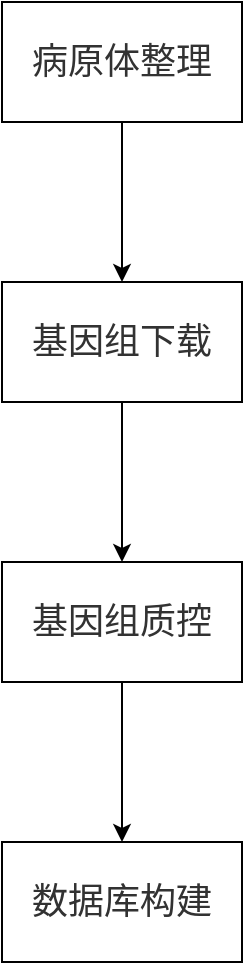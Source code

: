 <mxfile version="24.4.13" type="github">
  <diagram name="第 1 页" id="fV2HUzSDQJo2BThUPiUe">
    <mxGraphModel dx="1434" dy="738" grid="1" gridSize="10" guides="1" tooltips="1" connect="1" arrows="1" fold="1" page="1" pageScale="1" pageWidth="827" pageHeight="1169" math="0" shadow="0">
      <root>
        <mxCell id="0" />
        <mxCell id="1" parent="0" />
        <mxCell id="gNxx5OxtWh47tjOOWTCf-4" value="" style="edgeStyle=orthogonalEdgeStyle;rounded=0;orthogonalLoop=1;jettySize=auto;html=1;" edge="1" parent="1" source="gNxx5OxtWh47tjOOWTCf-2" target="gNxx5OxtWh47tjOOWTCf-3">
          <mxGeometry relative="1" as="geometry" />
        </mxCell>
        <mxCell id="gNxx5OxtWh47tjOOWTCf-2" value="&lt;span style=&quot;color: rgb(50, 50, 50); font-family: &amp;quot;Microsoft YaHei&amp;quot;, 微软雅黑, Arial; font-size: 18px; background-color: rgba(255, 255, 255, 0.01);&quot;&gt;病原体整理&lt;/span&gt;" style="rounded=0;whiteSpace=wrap;html=1;" vertex="1" parent="1">
          <mxGeometry x="340" y="130" width="120" height="60" as="geometry" />
        </mxCell>
        <mxCell id="gNxx5OxtWh47tjOOWTCf-6" value="" style="edgeStyle=orthogonalEdgeStyle;rounded=0;orthogonalLoop=1;jettySize=auto;html=1;" edge="1" parent="1" source="gNxx5OxtWh47tjOOWTCf-3" target="gNxx5OxtWh47tjOOWTCf-5">
          <mxGeometry relative="1" as="geometry" />
        </mxCell>
        <mxCell id="gNxx5OxtWh47tjOOWTCf-3" value="&lt;span style=&quot;color: rgb(50, 50, 50); font-family: &amp;quot;Microsoft YaHei&amp;quot;, 微软雅黑, Arial; font-size: 18px; background-color: rgba(255, 255, 255, 0.01);&quot;&gt;基因组下载&lt;/span&gt;" style="rounded=0;whiteSpace=wrap;html=1;" vertex="1" parent="1">
          <mxGeometry x="340" y="270" width="120" height="60" as="geometry" />
        </mxCell>
        <mxCell id="gNxx5OxtWh47tjOOWTCf-8" value="" style="edgeStyle=orthogonalEdgeStyle;rounded=0;orthogonalLoop=1;jettySize=auto;html=1;" edge="1" parent="1" source="gNxx5OxtWh47tjOOWTCf-5" target="gNxx5OxtWh47tjOOWTCf-7">
          <mxGeometry relative="1" as="geometry" />
        </mxCell>
        <mxCell id="gNxx5OxtWh47tjOOWTCf-5" value="&lt;span style=&quot;color: rgb(50, 50, 50); font-family: &amp;quot;Microsoft YaHei&amp;quot;, 微软雅黑, Arial; font-size: 18px; background-color: rgba(255, 255, 255, 0.01);&quot;&gt;基因组质控&lt;/span&gt;" style="rounded=0;whiteSpace=wrap;html=1;" vertex="1" parent="1">
          <mxGeometry x="340" y="410" width="120" height="60" as="geometry" />
        </mxCell>
        <mxCell id="gNxx5OxtWh47tjOOWTCf-7" value="&lt;span style=&quot;color: rgb(50, 50, 50); font-family: &amp;quot;Microsoft YaHei&amp;quot;, 微软雅黑, Arial; font-size: 18px; background-color: rgba(255, 255, 255, 0.01);&quot;&gt;数据库构建&lt;/span&gt;" style="rounded=0;whiteSpace=wrap;html=1;" vertex="1" parent="1">
          <mxGeometry x="340" y="550" width="120" height="60" as="geometry" />
        </mxCell>
      </root>
    </mxGraphModel>
  </diagram>
</mxfile>
